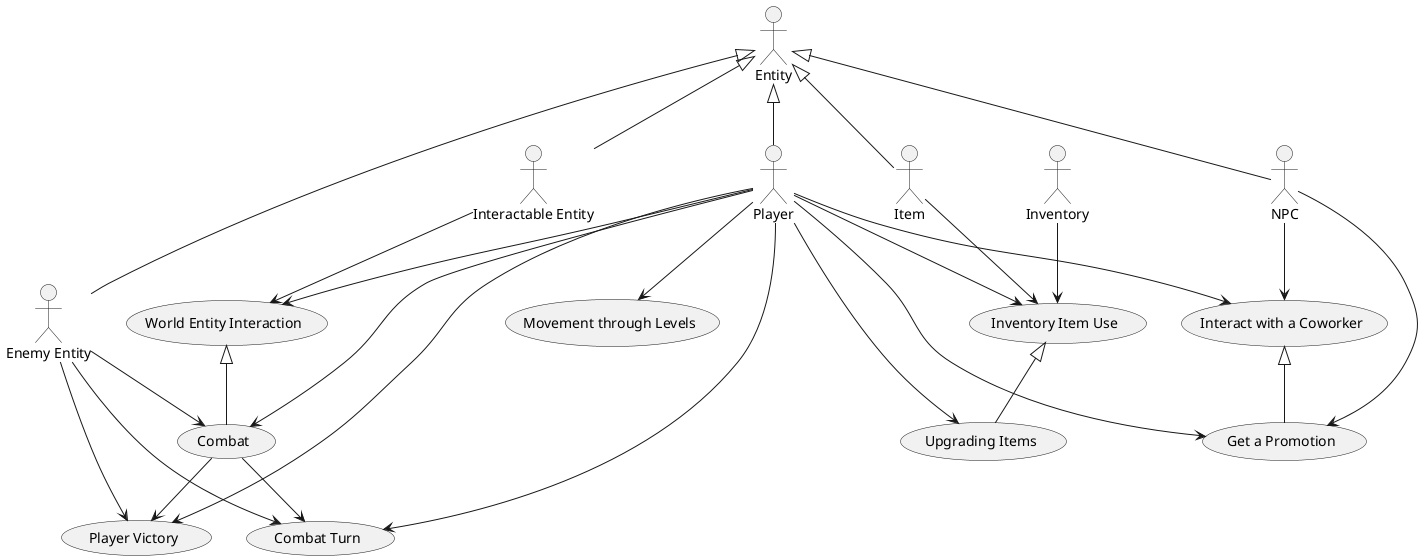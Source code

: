 @startuml

actor :Entity:
actor :Player:
actor :NPC:
actor :Enemy Entity:
actor :Interactable Entity:
actor :Inventory:
actor :Item:

:Entity: <|-- :Player:
:Entity: <|-- :NPC:
:Entity: <|-- :Enemy Entity:
:Entity: <|-- :Interactable Entity:
:Entity: <|-- :Item:

usecase (Interact with a Coworker) as (1_1_1)
usecase (Get a Promotion) as (1_1_2)
usecase (Combat) as (1_1_3)
usecase (Combat Turn) as (1_1_4)
usecase (Player Victory) as (1_1_5)
usecase (World Entity Interaction) as (1_2_1)
usecase (Inventory Item Use) as (1_2_2)
usecase (Movement through Levels) as (1_3_1)
usecase (Upgrading Items) as (1_3_2)

(1_1_1) <|-- (1_1_2)
(1_2_1) <|-- (1_1_3)
(1_2_2) <|-- (1_3_2)

:Player: --> (1_1_1)
:NPC: --> (1_1_1)

:Player: --> (1_1_2)
:NPC: --> (1_1_2)

:Player: --> (1_1_3)
:Enemy Entity: --> (1_1_3)
(1_1_3) --> (1_1_4)
(1_1_3) --> (1_1_5)

:Player: --> (1_1_4)
:Enemy Entity: --> (1_1_4)

:Player: --> (1_1_5)
:Enemy Entity: --> (1_1_5)

:Player: --> (1_2_1)
:Interactable Entity: --> (1_2_1)

:Player: --> (1_2_2)
:Inventory: --> (1_2_2)
:Item: --> (1_2_2)

:Player: --> (1_3_1)

:Player: --> (1_3_2)

@enduml
